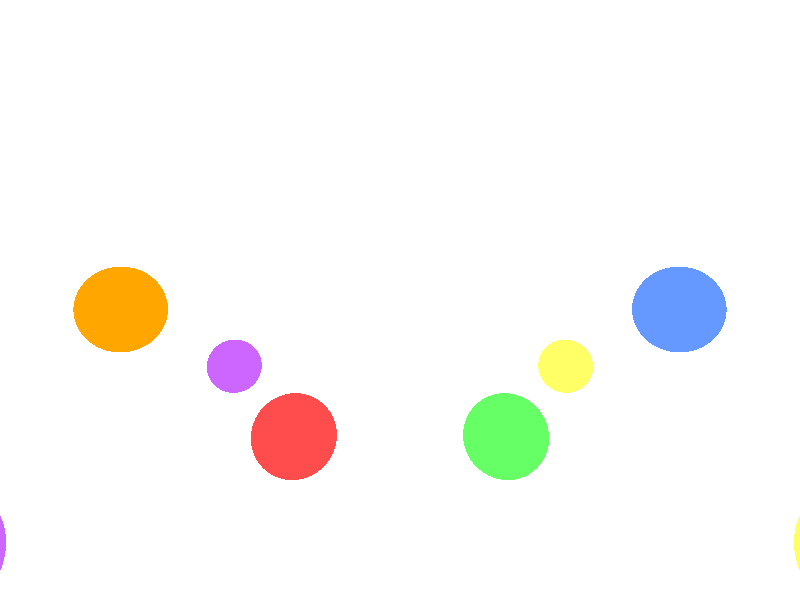 // csc473, assignment 4 file

camera {
  location  <0, 1, 18>
  up        <0,  1,  0>
  right     <1.33333, 0,  0>
  look_at   <0, 0, 0>
}


light_source {<0, 100, 50> color rgb <1.5, 1.5, 1.5>}

// White
sphere { <0, 0, 0>, 2.0
  pigment { color rgb <1.0, 1.0, 1.0> }
  finish {roughness 0.02 ior 1.6 reflection 1.0}
}

// Green
sphere { <-2.5, -3, 4>, 1.0
  pigment { color rgb <0.4, 1.0, 0.4> }
  finish {ambient 0.2 diffuse 0.6 specular 0.7 roughness 0.02 ior 1.6 reflection 0.6}
}

// Red
sphere { <2.5, -3, 4>, 1.0
  pigment { color rgb <1.0, 0.3, 0.3> }
  finish {ambient 0.2 diffuse 0.6 specular 0.7 roughness 0.02 ior 1.6 reflection 0.6}
}

// Purple
sphere { <5, -2, 0>, 0.8
  pigment { color rgb <0.8, 0.4, 1.0> }
  finish {ambient 0.2 diffuse 0.6 specular 0.7 roughness 0.02 ior 1.6 reflection 0.6}
}

// Yellow
sphere { <-5, -2, 0>, 0.8
  pigment { color rgb <1.0, 1.0, 0.4> }
  finish {ambient 0.2 diffuse 0.6 specular 0.7 roughness 0.02 ior 1.6 reflection 0.6}
}

// Blue
sphere { <-6.5, 0, 4>, 1.0
  pigment { color rgb <0.4, 0.6, 1.0> }
  finish {ambient 0.2 diffuse 0.6 specular 0.7 roughness 0.02 ior 1.6 reflection 0.6}
}

// Orange
sphere { <6.5, 0, 4>, 1.0
  pigment { color rgb <1.0, 0.65, 0.0> }
  finish {ambient 0.2 diffuse 0.6 specular 0.7 roughness 0.02 ior 1.6 reflection 0.6}
}


sphere { <2.5, -3, 14>, 1.0
  pigment { color rgb <1.0, 0.3, 0.3> }
  finish {ambient 0.2 diffuse 0.6 specular 0.7 roughness 0.02 ior 1.6 reflection 0.6}
}
sphere { <-2.5, -3, 14>, 1.0
  pigment { color rgb <0.4, 1.0, 0.4> }
  finish {ambient 0.2 diffuse 0.6 specular 0.7 roughness 0.02 ior 1.6 reflection 0.6}
}
sphere { <5, -2, 12>, 0.8
  pigment { color rgb <0.8, 0.4, 1.0> }
  finish {ambient 0.2 diffuse 0.6 specular 0.7 roughness 0.02 ior 1.6 reflection 0.6}
}
sphere { <-5, -2, 12>, 0.8
  pigment { color rgb <1.0, 1.0, 0.4> }
  finish {ambient 0.2 diffuse 0.6 specular 0.7 roughness 0.02 ior 1.6 reflection 0.6}
}
sphere { <-6.5, 0, 12>, 1.0
  pigment { color rgb <0.4, 0.6, 1.0> }
  finish {ambient 0.2 diffuse 0.6 specular 0.7 roughness 0.02 ior 1.6 reflection 0.6}
}
sphere { <6.5, 0, 12>, 1.0
  pigment { color rgb <1.0, 0.5, 0.2> }
  finish {ambient 0.2 diffuse 0.6 specular 0.7 roughness 0.02 ior 1.6 reflection 0.6}
}

// Floor
plane {<0, 1, 0>, -4
  pigment {color rgb <1.0, 1.0, 1.0>}
  finish {ambient 0.4 diffuse 1.0 reflection 0.7}
}

// Background
plane {<0, 0, 1>, -100
  pigment {color rgb <1.0, 1.0, 1.0>}
  finish {ambient 0.2 diffuse 0.4}
}
